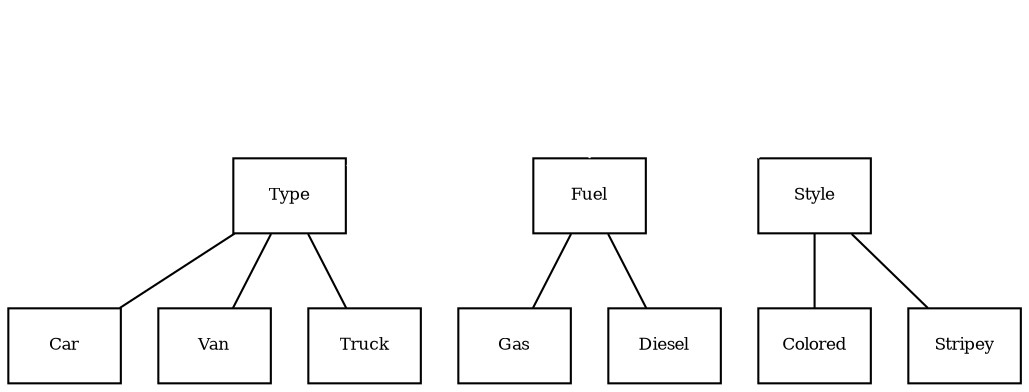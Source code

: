 graph
{
	node [shape=rectangle, fontsize=8];

	Root [label="", shape=none];
	Root -- Type [color=white];
	Root -- Fuel [color=white];
	Root -- Style [color=white];
	Type -- Car;
	Type -- Van;
	Type -- Truck;
	Fuel -- Gas;
	Fuel -- Diesel;
	Style -- Colored;
	Style -- Stripey;
}

